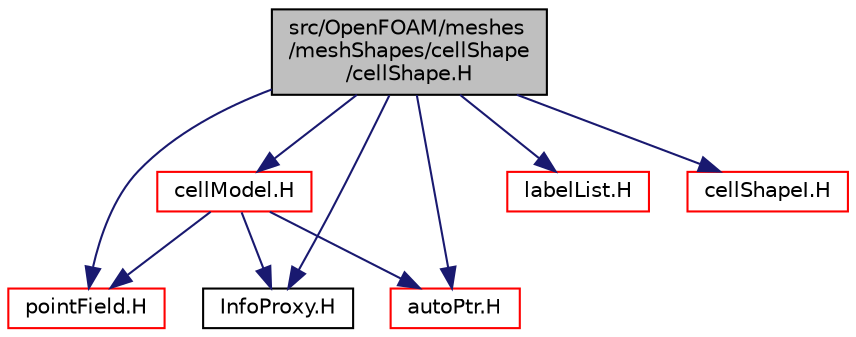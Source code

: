 digraph "src/OpenFOAM/meshes/meshShapes/cellShape/cellShape.H"
{
  bgcolor="transparent";
  edge [fontname="Helvetica",fontsize="10",labelfontname="Helvetica",labelfontsize="10"];
  node [fontname="Helvetica",fontsize="10",shape=record];
  Node0 [label="src/OpenFOAM/meshes\l/meshShapes/cellShape\l/cellShape.H",height=0.2,width=0.4,color="black", fillcolor="grey75", style="filled", fontcolor="black"];
  Node0 -> Node1 [color="midnightblue",fontsize="10",style="solid",fontname="Helvetica"];
  Node1 [label="pointField.H",height=0.2,width=0.4,color="red",URL="$a12830.html"];
  Node0 -> Node79 [color="midnightblue",fontsize="10",style="solid",fontname="Helvetica"];
  Node79 [label="labelList.H",height=0.2,width=0.4,color="red",URL="$a13154.html"];
  Node0 -> Node123 [color="midnightblue",fontsize="10",style="solid",fontname="Helvetica"];
  Node123 [label="cellModel.H",height=0.2,width=0.4,color="red",URL="$a12014.html"];
  Node123 -> Node1 [color="midnightblue",fontsize="10",style="solid",fontname="Helvetica"];
  Node123 -> Node49 [color="midnightblue",fontsize="10",style="solid",fontname="Helvetica"];
  Node49 [label="InfoProxy.H",height=0.2,width=0.4,color="black",URL="$a09803.html"];
  Node123 -> Node73 [color="midnightblue",fontsize="10",style="solid",fontname="Helvetica"];
  Node73 [label="autoPtr.H",height=0.2,width=0.4,color="red",URL="$a11828.html"];
  Node0 -> Node73 [color="midnightblue",fontsize="10",style="solid",fontname="Helvetica"];
  Node0 -> Node49 [color="midnightblue",fontsize="10",style="solid",fontname="Helvetica"];
  Node0 -> Node161 [color="midnightblue",fontsize="10",style="solid",fontname="Helvetica"];
  Node161 [label="cellShapeI.H",height=0.2,width=0.4,color="red",URL="$a12041.html"];
}
